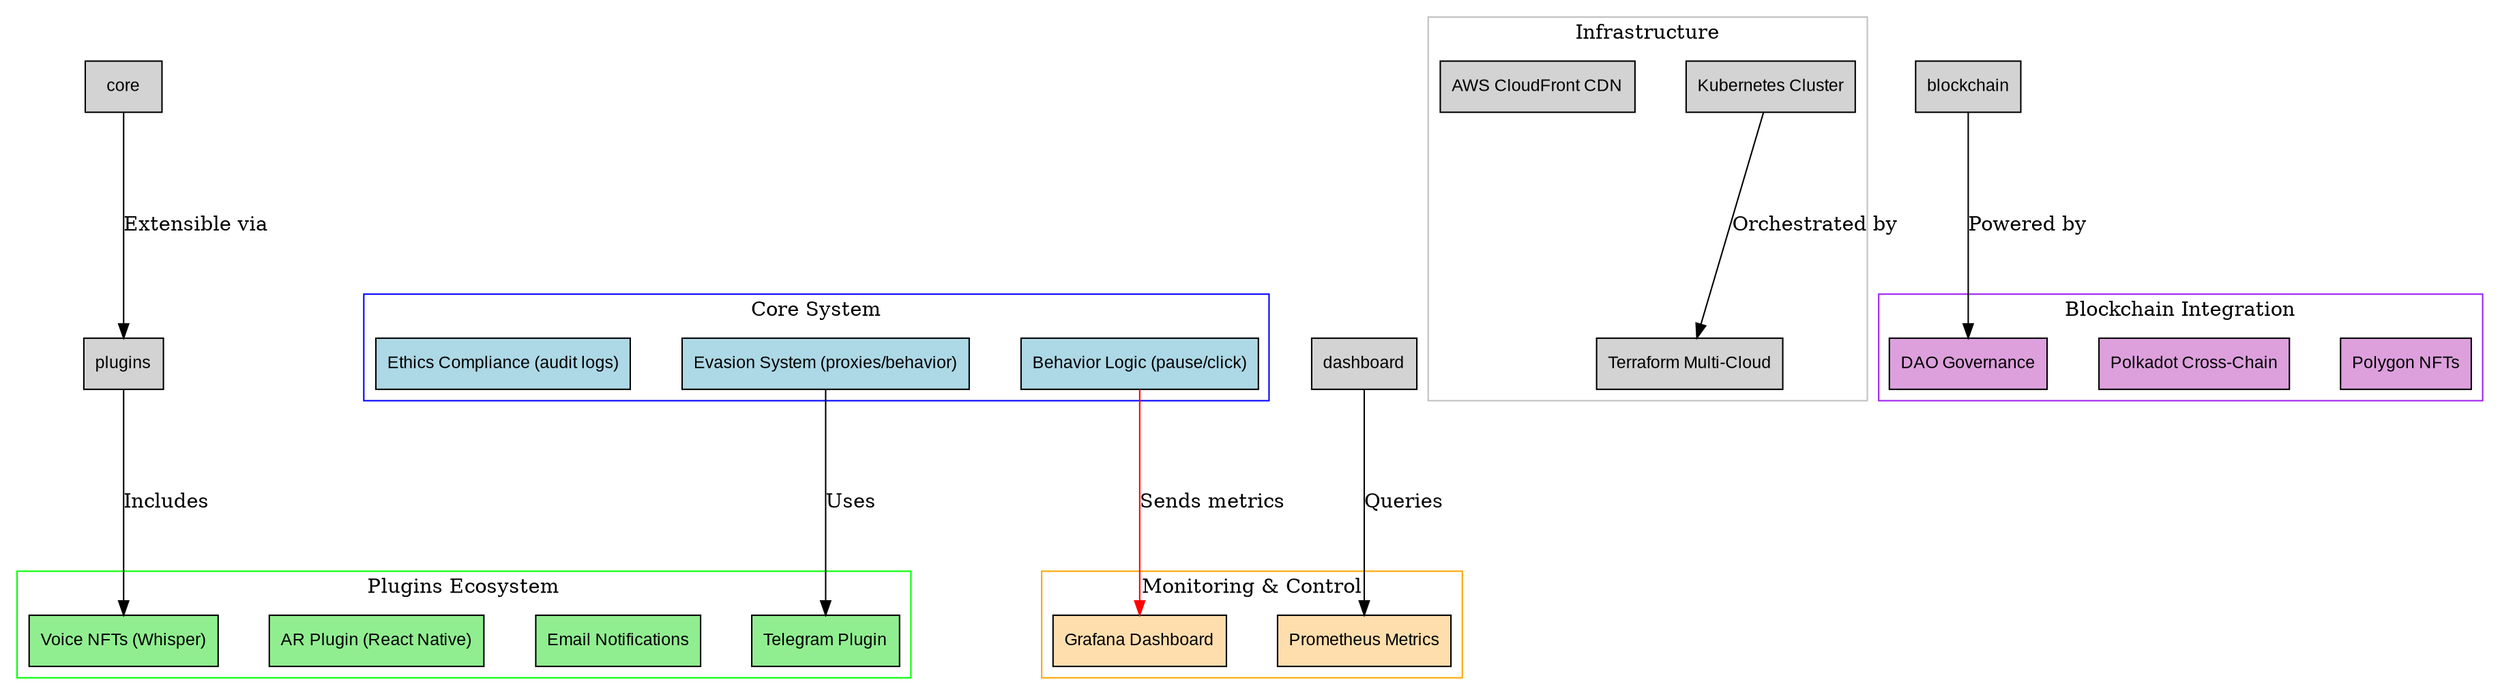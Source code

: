 digraph TTBT2_Architecture {
    graph [splines=line, nodesep=0.5, ranksep=2];
    node [shape=rectangle, style=filled, fontname="Arial", fontsize=12];

    // Subgraph de Core
    subgraph cluster_core {
        label="Core System";
        color=blue;
        evasion [label="Evasion System (proxies/behavior)", fillcolor="#add8e6", style=filled];
        behavior [label="Behavior Logic (pause/click)", fillcolor="#add8e6"];
        ethics [label="Ethics Compliance (audit logs)", fillcolor="#add8e6"];
    }

    // Subgraph de Plugins
    subgraph cluster_plugins {
        label="Plugins Ecosystem";
        color=green;
        telegram [label="Telegram Plugin", fillcolor="#90ee90"];
        email [label="Email Notifications", fillcolor="#90ee90"];
        ar [label="AR Plugin (React Native)", fillcolor="#90ee90"];
        voice [label="Voice NFTs (Whisper)", fillcolor="#90ee90"];
    }

    // Subgraph de Dashboard
    subgraph cluster_dashboard {
        label="Monitoring & Control";
        color=orange;
        grafana [label="Grafana Dashboard", fillcolor="#ffdead"];
        prometheus [label="Prometheus Metrics", fillcolor="#ffdead"];
    }

    // Subgraph de Infraestructura
    subgraph cluster_infra {
        label="Infrastructure";
        color=gray;
        k8s [label="Kubernetes Cluster", fillcolor="#d3d3d3"];
        terraform [label="Terraform Multi-Cloud", fillcolor="#d3d3d3"];
        cdn [label="AWS CloudFront CDN", fillcolor="#d3d3d3"];
    }

    // Subgraph de Blockchain
    subgraph cluster_blockchain {
        label="Blockchain Integration";
        color=purple;
        polygon [label="Polygon NFTs", fillcolor="#dda0dd"];
        polkadot [label="Polkadot Cross-Chain", fillcolor="#dda0dd"];
        dao [label="DAO Governance", fillcolor="#dda0dd"];
    }

    // Conexiones
    evasion -> telegram [label="Uses", color=black];
    behavior -> grafana [label="Sends metrics", color=red];
    core -> plugins [label="Extensible via", color=black];
    dashboard -> prometheus [label="Queries", color=black];
    k8s -> terraform [label="Orchestrated by", color=black];
    blockchain -> dao [label="Powered by", color=black];
    plugins -> voice [label="Includes", color=black];
}
